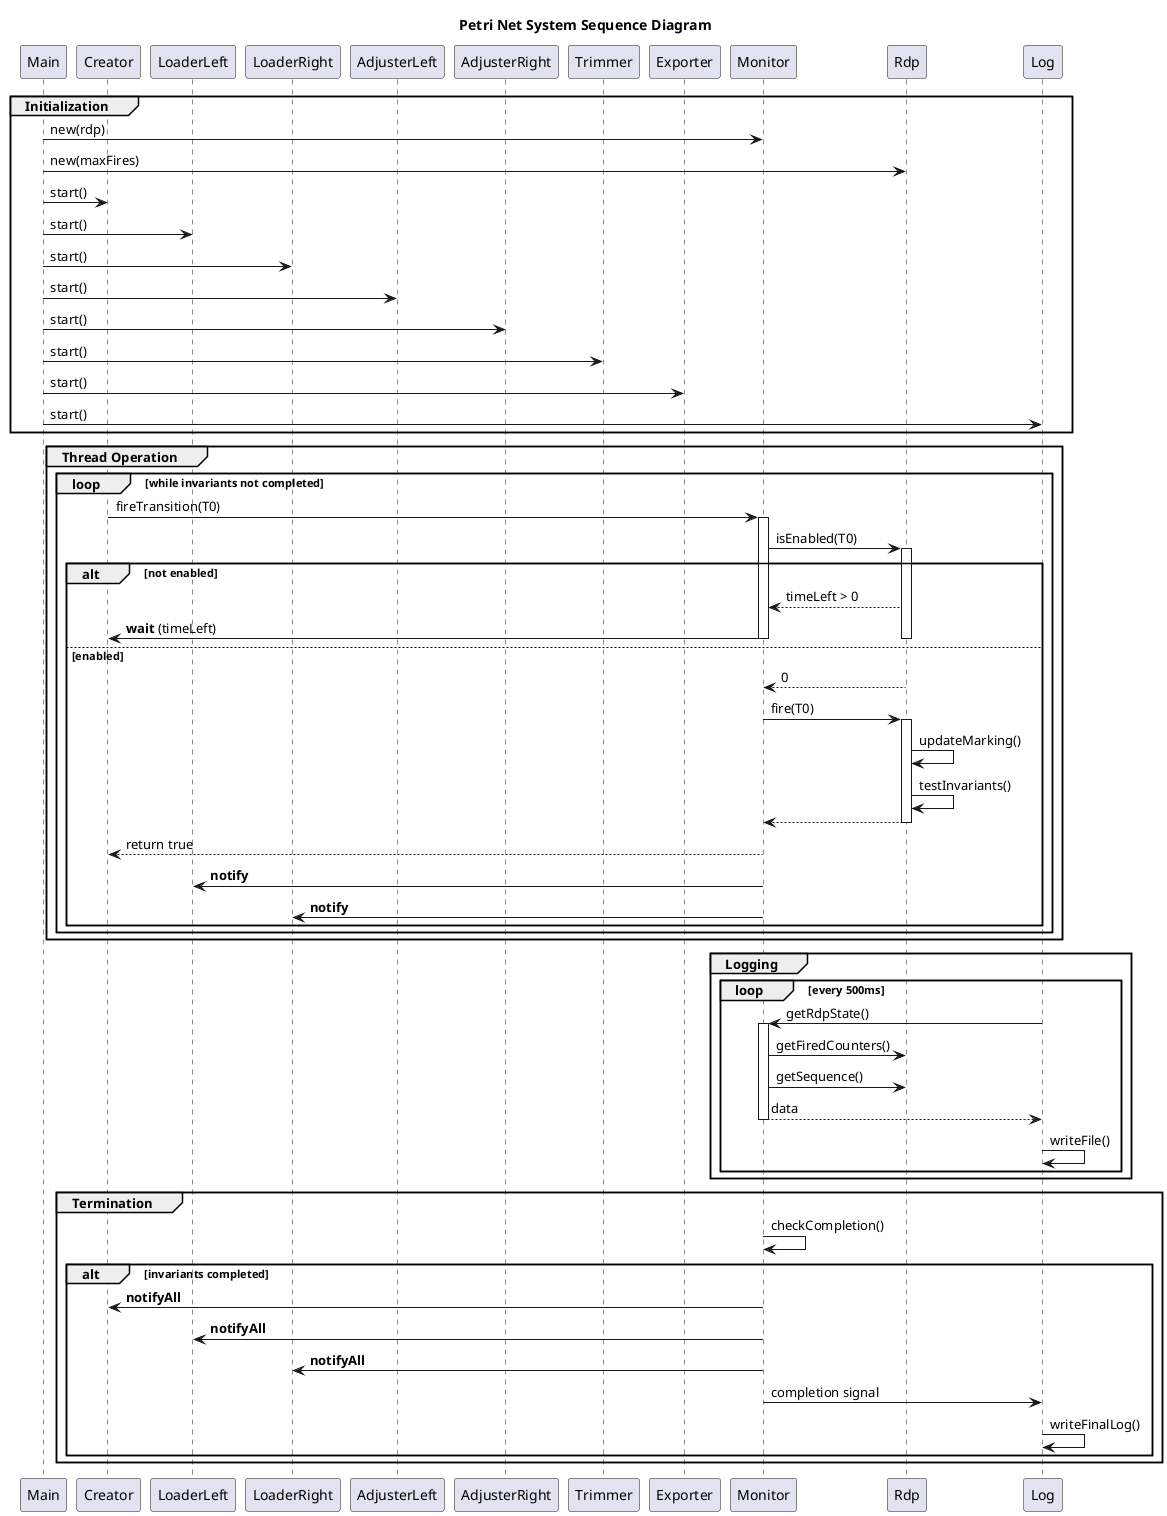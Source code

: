 @startuml
title Petri Net System Sequence Diagram

participant Main
participant Creator
participant LoaderLeft
participant LoaderRight
participant AdjusterLeft
participant AdjusterRight
participant Trimmer
participant Exporter
participant Monitor
participant Rdp
participant Log

group Initialization
Main -> Monitor: new(rdp)
Main -> Rdp: new(maxFires)
Main -> Creator: start()
Main -> LoaderLeft: start()
Main -> LoaderRight: start()
Main -> AdjusterLeft: start()
Main -> AdjusterRight: start()
Main -> Trimmer: start()
Main -> Exporter: start()
Main -> Log: start()
end

group Thread Operation
loop while invariants not completed
Creator -> Monitor: fireTransition(T0)
activate Monitor
Monitor -> Rdp: isEnabled(T0)
activate Rdp

alt not enabled
Rdp --> Monitor: timeLeft > 0
Monitor -> Creator: **wait** (timeLeft)
deactivate Rdp
deactivate Monitor
else enabled
Rdp --> Monitor: 0
Monitor -> Rdp: fire(T0)
activate Rdp
Rdp -> Rdp: updateMarking()
Rdp -> Rdp: testInvariants()
Monitor <-- Rdp: 
deactivate Rdp
Monitor --> Creator: return true
deactivate Monitor

Monitor -> LoaderLeft: **notify**
Monitor -> LoaderRight: **notify**
'... (other notifications)
end
end
end

group Logging
loop every 500ms
Log -> Monitor: getRdpState()
activate Monitor
Monitor -> Rdp: getFiredCounters()
Monitor -> Rdp: getSequence()
Monitor --> Log: data
deactivate Monitor
Log -> Log: writeFile()
end
end

group Termination
Monitor -> Monitor: checkCompletion()
alt invariants completed
Monitor -> Creator: **notifyAll**
Monitor -> LoaderLeft: **notifyAll**
Monitor -> LoaderRight: **notifyAll**
'... (other threads)
Monitor -> Log: completion signal
Log -> Log: writeFinalLog()
end
end
@enduml